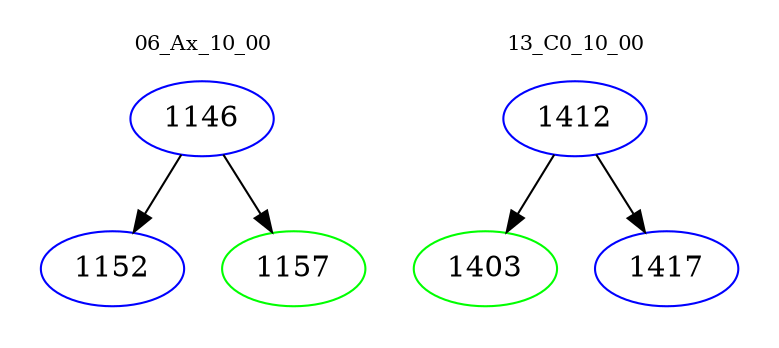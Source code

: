 digraph{
subgraph cluster_0 {
color = white
label = "06_Ax_10_00";
fontsize=10;
T0_1146 [label="1146", color="blue"]
T0_1146 -> T0_1152 [color="black"]
T0_1152 [label="1152", color="blue"]
T0_1146 -> T0_1157 [color="black"]
T0_1157 [label="1157", color="green"]
}
subgraph cluster_1 {
color = white
label = "13_C0_10_00";
fontsize=10;
T1_1412 [label="1412", color="blue"]
T1_1412 -> T1_1403 [color="black"]
T1_1403 [label="1403", color="green"]
T1_1412 -> T1_1417 [color="black"]
T1_1417 [label="1417", color="blue"]
}
}
